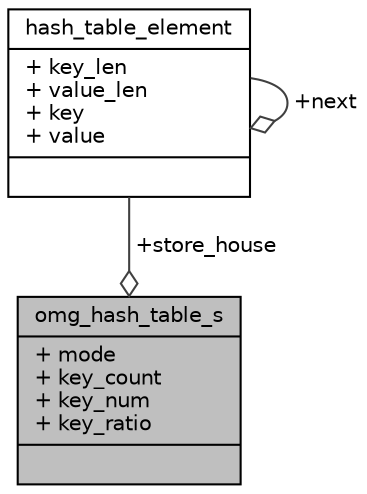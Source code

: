 digraph "omg_hash_table_s"
{
 // LATEX_PDF_SIZE
  edge [fontname="Helvetica",fontsize="10",labelfontname="Helvetica",labelfontsize="10"];
  node [fontname="Helvetica",fontsize="10",shape=record];
  Node1 [label="{omg_hash_table_s\n|+ mode\l+ key_count\l+ key_num\l+ key_ratio\l|}",height=0.2,width=0.4,color="black", fillcolor="grey75", style="filled", fontcolor="black",tooltip=" "];
  Node2 -> Node1 [color="grey25",fontsize="10",style="solid",label=" +store_house" ,arrowhead="odiamond",fontname="Helvetica"];
  Node2 [label="{hash_table_element\n|+ key_len\l+ value_len\l+ key\l+ value\l|}",height=0.2,width=0.4,color="black", fillcolor="white", style="filled",URL="$structhash__table__element.html",tooltip="stores an hash table element for use in the hash table"];
  Node2 -> Node2 [color="grey25",fontsize="10",style="solid",label=" +next" ,arrowhead="odiamond",fontname="Helvetica"];
}
